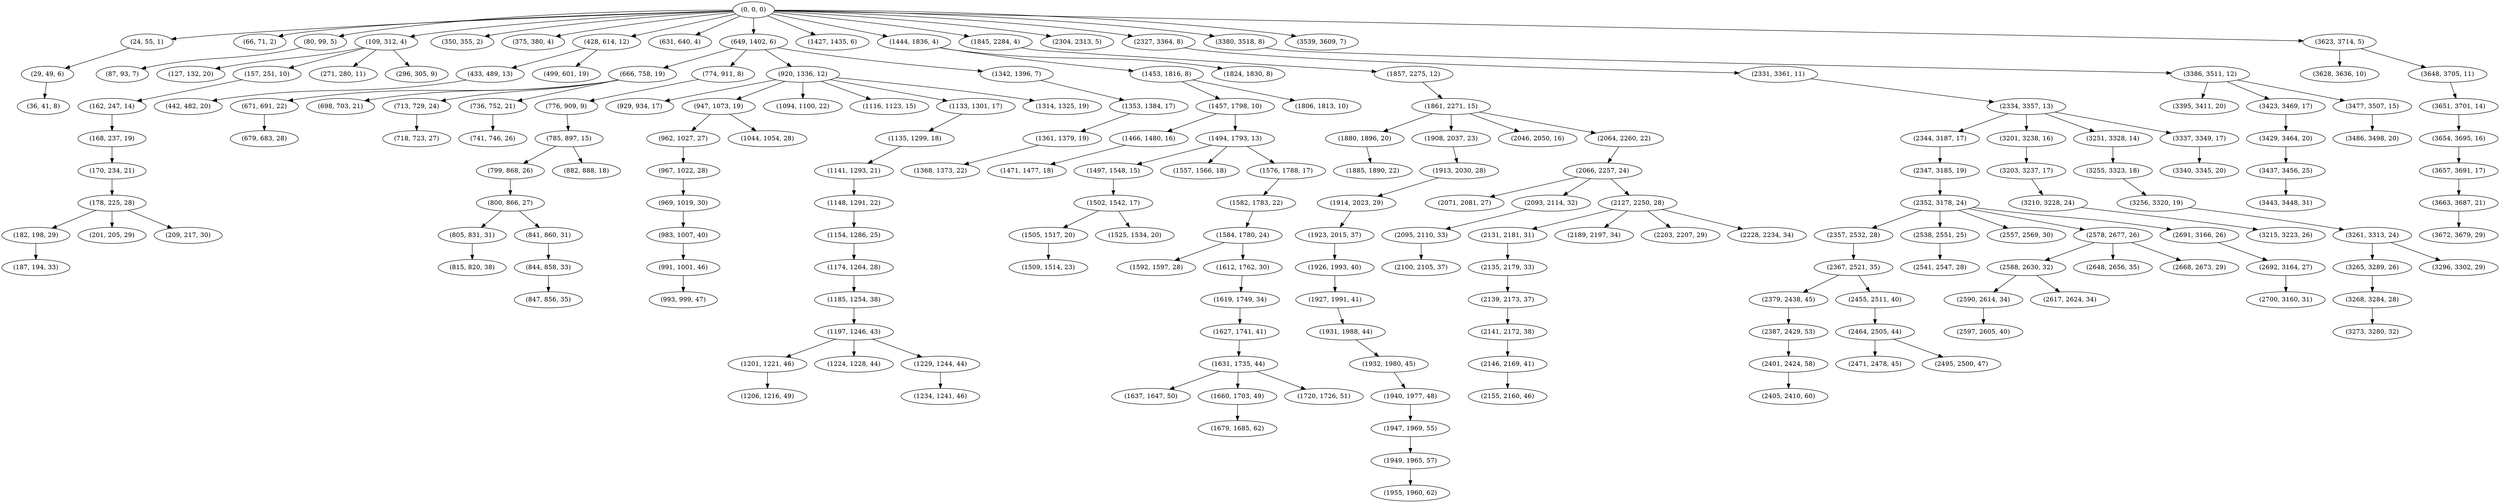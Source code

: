 digraph tree {
    "(0, 0, 0)";
    "(24, 55, 1)";
    "(29, 49, 6)";
    "(36, 41, 8)";
    "(66, 71, 2)";
    "(80, 99, 5)";
    "(87, 93, 7)";
    "(109, 312, 4)";
    "(127, 132, 20)";
    "(157, 251, 10)";
    "(162, 247, 14)";
    "(168, 237, 19)";
    "(170, 234, 21)";
    "(178, 225, 28)";
    "(182, 198, 29)";
    "(187, 194, 33)";
    "(201, 205, 29)";
    "(209, 217, 30)";
    "(271, 280, 11)";
    "(296, 305, 9)";
    "(350, 355, 2)";
    "(375, 380, 4)";
    "(428, 614, 12)";
    "(433, 489, 13)";
    "(442, 482, 20)";
    "(499, 601, 19)";
    "(631, 640, 4)";
    "(649, 1402, 6)";
    "(666, 758, 19)";
    "(671, 691, 22)";
    "(679, 683, 28)";
    "(698, 703, 21)";
    "(713, 729, 24)";
    "(718, 723, 27)";
    "(736, 752, 21)";
    "(741, 746, 26)";
    "(774, 911, 8)";
    "(776, 909, 9)";
    "(785, 897, 15)";
    "(799, 868, 26)";
    "(800, 866, 27)";
    "(805, 831, 31)";
    "(815, 820, 38)";
    "(841, 860, 31)";
    "(844, 858, 33)";
    "(847, 856, 35)";
    "(882, 888, 18)";
    "(920, 1336, 12)";
    "(929, 934, 17)";
    "(947, 1073, 19)";
    "(962, 1027, 27)";
    "(967, 1022, 28)";
    "(969, 1019, 30)";
    "(983, 1007, 40)";
    "(991, 1001, 46)";
    "(993, 999, 47)";
    "(1044, 1054, 28)";
    "(1094, 1100, 22)";
    "(1116, 1123, 15)";
    "(1133, 1301, 17)";
    "(1135, 1299, 18)";
    "(1141, 1293, 21)";
    "(1148, 1291, 22)";
    "(1154, 1286, 25)";
    "(1174, 1264, 28)";
    "(1185, 1254, 38)";
    "(1197, 1246, 43)";
    "(1201, 1221, 46)";
    "(1206, 1216, 49)";
    "(1224, 1228, 44)";
    "(1229, 1244, 44)";
    "(1234, 1241, 46)";
    "(1314, 1325, 19)";
    "(1342, 1396, 7)";
    "(1353, 1384, 17)";
    "(1361, 1379, 19)";
    "(1368, 1373, 22)";
    "(1427, 1435, 6)";
    "(1444, 1836, 4)";
    "(1453, 1816, 8)";
    "(1457, 1798, 10)";
    "(1466, 1480, 16)";
    "(1471, 1477, 18)";
    "(1494, 1793, 13)";
    "(1497, 1548, 15)";
    "(1502, 1542, 17)";
    "(1505, 1517, 20)";
    "(1509, 1514, 23)";
    "(1525, 1534, 20)";
    "(1557, 1566, 18)";
    "(1576, 1788, 17)";
    "(1582, 1783, 22)";
    "(1584, 1780, 24)";
    "(1592, 1597, 28)";
    "(1612, 1762, 30)";
    "(1619, 1749, 34)";
    "(1627, 1741, 41)";
    "(1631, 1735, 44)";
    "(1637, 1647, 50)";
    "(1660, 1703, 49)";
    "(1679, 1685, 62)";
    "(1720, 1726, 51)";
    "(1806, 1813, 10)";
    "(1824, 1830, 8)";
    "(1845, 2284, 4)";
    "(1857, 2275, 12)";
    "(1861, 2271, 15)";
    "(1880, 1896, 20)";
    "(1885, 1890, 22)";
    "(1908, 2037, 23)";
    "(1913, 2030, 28)";
    "(1914, 2023, 29)";
    "(1923, 2015, 37)";
    "(1926, 1993, 40)";
    "(1927, 1991, 41)";
    "(1931, 1988, 44)";
    "(1932, 1980, 45)";
    "(1940, 1977, 48)";
    "(1947, 1969, 55)";
    "(1949, 1965, 57)";
    "(1955, 1960, 62)";
    "(2046, 2050, 16)";
    "(2064, 2260, 22)";
    "(2066, 2257, 24)";
    "(2071, 2081, 27)";
    "(2093, 2114, 32)";
    "(2095, 2110, 33)";
    "(2100, 2105, 37)";
    "(2127, 2250, 28)";
    "(2131, 2181, 31)";
    "(2135, 2179, 33)";
    "(2139, 2173, 37)";
    "(2141, 2172, 38)";
    "(2146, 2169, 41)";
    "(2155, 2160, 46)";
    "(2189, 2197, 34)";
    "(2203, 2207, 29)";
    "(2228, 2234, 34)";
    "(2304, 2313, 5)";
    "(2327, 3364, 8)";
    "(2331, 3361, 11)";
    "(2334, 3357, 13)";
    "(2344, 3187, 17)";
    "(2347, 3185, 19)";
    "(2352, 3178, 24)";
    "(2357, 2532, 28)";
    "(2367, 2521, 35)";
    "(2379, 2438, 45)";
    "(2387, 2429, 53)";
    "(2401, 2424, 58)";
    "(2405, 2410, 60)";
    "(2455, 2511, 40)";
    "(2464, 2505, 44)";
    "(2471, 2478, 45)";
    "(2495, 2500, 47)";
    "(2538, 2551, 25)";
    "(2541, 2547, 28)";
    "(2557, 2569, 30)";
    "(2578, 2677, 26)";
    "(2588, 2630, 32)";
    "(2590, 2614, 34)";
    "(2597, 2605, 40)";
    "(2617, 2624, 34)";
    "(2648, 2656, 35)";
    "(2668, 2673, 29)";
    "(2691, 3166, 26)";
    "(2692, 3164, 27)";
    "(2700, 3160, 31)";
    "(3201, 3238, 16)";
    "(3203, 3237, 17)";
    "(3210, 3228, 24)";
    "(3215, 3223, 26)";
    "(3251, 3328, 14)";
    "(3255, 3323, 18)";
    "(3256, 3320, 19)";
    "(3261, 3313, 24)";
    "(3265, 3289, 26)";
    "(3268, 3284, 28)";
    "(3273, 3280, 32)";
    "(3296, 3302, 29)";
    "(3337, 3349, 17)";
    "(3340, 3345, 20)";
    "(3380, 3518, 8)";
    "(3386, 3511, 12)";
    "(3395, 3411, 20)";
    "(3423, 3469, 17)";
    "(3429, 3464, 20)";
    "(3437, 3456, 25)";
    "(3443, 3448, 31)";
    "(3477, 3507, 15)";
    "(3486, 3498, 20)";
    "(3539, 3609, 7)";
    "(3623, 3714, 5)";
    "(3628, 3636, 10)";
    "(3648, 3705, 11)";
    "(3651, 3701, 14)";
    "(3654, 3695, 16)";
    "(3657, 3691, 17)";
    "(3663, 3687, 21)";
    "(3672, 3679, 29)";
    "(0, 0, 0)" -> "(24, 55, 1)";
    "(0, 0, 0)" -> "(66, 71, 2)";
    "(0, 0, 0)" -> "(80, 99, 5)";
    "(0, 0, 0)" -> "(109, 312, 4)";
    "(0, 0, 0)" -> "(350, 355, 2)";
    "(0, 0, 0)" -> "(375, 380, 4)";
    "(0, 0, 0)" -> "(428, 614, 12)";
    "(0, 0, 0)" -> "(631, 640, 4)";
    "(0, 0, 0)" -> "(649, 1402, 6)";
    "(0, 0, 0)" -> "(1427, 1435, 6)";
    "(0, 0, 0)" -> "(1444, 1836, 4)";
    "(0, 0, 0)" -> "(1845, 2284, 4)";
    "(0, 0, 0)" -> "(2304, 2313, 5)";
    "(0, 0, 0)" -> "(2327, 3364, 8)";
    "(0, 0, 0)" -> "(3380, 3518, 8)";
    "(0, 0, 0)" -> "(3539, 3609, 7)";
    "(0, 0, 0)" -> "(3623, 3714, 5)";
    "(24, 55, 1)" -> "(29, 49, 6)";
    "(29, 49, 6)" -> "(36, 41, 8)";
    "(80, 99, 5)" -> "(87, 93, 7)";
    "(109, 312, 4)" -> "(127, 132, 20)";
    "(109, 312, 4)" -> "(157, 251, 10)";
    "(109, 312, 4)" -> "(271, 280, 11)";
    "(109, 312, 4)" -> "(296, 305, 9)";
    "(157, 251, 10)" -> "(162, 247, 14)";
    "(162, 247, 14)" -> "(168, 237, 19)";
    "(168, 237, 19)" -> "(170, 234, 21)";
    "(170, 234, 21)" -> "(178, 225, 28)";
    "(178, 225, 28)" -> "(182, 198, 29)";
    "(178, 225, 28)" -> "(201, 205, 29)";
    "(178, 225, 28)" -> "(209, 217, 30)";
    "(182, 198, 29)" -> "(187, 194, 33)";
    "(428, 614, 12)" -> "(433, 489, 13)";
    "(428, 614, 12)" -> "(499, 601, 19)";
    "(433, 489, 13)" -> "(442, 482, 20)";
    "(649, 1402, 6)" -> "(666, 758, 19)";
    "(649, 1402, 6)" -> "(774, 911, 8)";
    "(649, 1402, 6)" -> "(920, 1336, 12)";
    "(649, 1402, 6)" -> "(1342, 1396, 7)";
    "(666, 758, 19)" -> "(671, 691, 22)";
    "(666, 758, 19)" -> "(698, 703, 21)";
    "(666, 758, 19)" -> "(713, 729, 24)";
    "(666, 758, 19)" -> "(736, 752, 21)";
    "(671, 691, 22)" -> "(679, 683, 28)";
    "(713, 729, 24)" -> "(718, 723, 27)";
    "(736, 752, 21)" -> "(741, 746, 26)";
    "(774, 911, 8)" -> "(776, 909, 9)";
    "(776, 909, 9)" -> "(785, 897, 15)";
    "(785, 897, 15)" -> "(799, 868, 26)";
    "(785, 897, 15)" -> "(882, 888, 18)";
    "(799, 868, 26)" -> "(800, 866, 27)";
    "(800, 866, 27)" -> "(805, 831, 31)";
    "(800, 866, 27)" -> "(841, 860, 31)";
    "(805, 831, 31)" -> "(815, 820, 38)";
    "(841, 860, 31)" -> "(844, 858, 33)";
    "(844, 858, 33)" -> "(847, 856, 35)";
    "(920, 1336, 12)" -> "(929, 934, 17)";
    "(920, 1336, 12)" -> "(947, 1073, 19)";
    "(920, 1336, 12)" -> "(1094, 1100, 22)";
    "(920, 1336, 12)" -> "(1116, 1123, 15)";
    "(920, 1336, 12)" -> "(1133, 1301, 17)";
    "(920, 1336, 12)" -> "(1314, 1325, 19)";
    "(947, 1073, 19)" -> "(962, 1027, 27)";
    "(947, 1073, 19)" -> "(1044, 1054, 28)";
    "(962, 1027, 27)" -> "(967, 1022, 28)";
    "(967, 1022, 28)" -> "(969, 1019, 30)";
    "(969, 1019, 30)" -> "(983, 1007, 40)";
    "(983, 1007, 40)" -> "(991, 1001, 46)";
    "(991, 1001, 46)" -> "(993, 999, 47)";
    "(1133, 1301, 17)" -> "(1135, 1299, 18)";
    "(1135, 1299, 18)" -> "(1141, 1293, 21)";
    "(1141, 1293, 21)" -> "(1148, 1291, 22)";
    "(1148, 1291, 22)" -> "(1154, 1286, 25)";
    "(1154, 1286, 25)" -> "(1174, 1264, 28)";
    "(1174, 1264, 28)" -> "(1185, 1254, 38)";
    "(1185, 1254, 38)" -> "(1197, 1246, 43)";
    "(1197, 1246, 43)" -> "(1201, 1221, 46)";
    "(1197, 1246, 43)" -> "(1224, 1228, 44)";
    "(1197, 1246, 43)" -> "(1229, 1244, 44)";
    "(1201, 1221, 46)" -> "(1206, 1216, 49)";
    "(1229, 1244, 44)" -> "(1234, 1241, 46)";
    "(1342, 1396, 7)" -> "(1353, 1384, 17)";
    "(1353, 1384, 17)" -> "(1361, 1379, 19)";
    "(1361, 1379, 19)" -> "(1368, 1373, 22)";
    "(1444, 1836, 4)" -> "(1453, 1816, 8)";
    "(1444, 1836, 4)" -> "(1824, 1830, 8)";
    "(1453, 1816, 8)" -> "(1457, 1798, 10)";
    "(1453, 1816, 8)" -> "(1806, 1813, 10)";
    "(1457, 1798, 10)" -> "(1466, 1480, 16)";
    "(1457, 1798, 10)" -> "(1494, 1793, 13)";
    "(1466, 1480, 16)" -> "(1471, 1477, 18)";
    "(1494, 1793, 13)" -> "(1497, 1548, 15)";
    "(1494, 1793, 13)" -> "(1557, 1566, 18)";
    "(1494, 1793, 13)" -> "(1576, 1788, 17)";
    "(1497, 1548, 15)" -> "(1502, 1542, 17)";
    "(1502, 1542, 17)" -> "(1505, 1517, 20)";
    "(1502, 1542, 17)" -> "(1525, 1534, 20)";
    "(1505, 1517, 20)" -> "(1509, 1514, 23)";
    "(1576, 1788, 17)" -> "(1582, 1783, 22)";
    "(1582, 1783, 22)" -> "(1584, 1780, 24)";
    "(1584, 1780, 24)" -> "(1592, 1597, 28)";
    "(1584, 1780, 24)" -> "(1612, 1762, 30)";
    "(1612, 1762, 30)" -> "(1619, 1749, 34)";
    "(1619, 1749, 34)" -> "(1627, 1741, 41)";
    "(1627, 1741, 41)" -> "(1631, 1735, 44)";
    "(1631, 1735, 44)" -> "(1637, 1647, 50)";
    "(1631, 1735, 44)" -> "(1660, 1703, 49)";
    "(1631, 1735, 44)" -> "(1720, 1726, 51)";
    "(1660, 1703, 49)" -> "(1679, 1685, 62)";
    "(1845, 2284, 4)" -> "(1857, 2275, 12)";
    "(1857, 2275, 12)" -> "(1861, 2271, 15)";
    "(1861, 2271, 15)" -> "(1880, 1896, 20)";
    "(1861, 2271, 15)" -> "(1908, 2037, 23)";
    "(1861, 2271, 15)" -> "(2046, 2050, 16)";
    "(1861, 2271, 15)" -> "(2064, 2260, 22)";
    "(1880, 1896, 20)" -> "(1885, 1890, 22)";
    "(1908, 2037, 23)" -> "(1913, 2030, 28)";
    "(1913, 2030, 28)" -> "(1914, 2023, 29)";
    "(1914, 2023, 29)" -> "(1923, 2015, 37)";
    "(1923, 2015, 37)" -> "(1926, 1993, 40)";
    "(1926, 1993, 40)" -> "(1927, 1991, 41)";
    "(1927, 1991, 41)" -> "(1931, 1988, 44)";
    "(1931, 1988, 44)" -> "(1932, 1980, 45)";
    "(1932, 1980, 45)" -> "(1940, 1977, 48)";
    "(1940, 1977, 48)" -> "(1947, 1969, 55)";
    "(1947, 1969, 55)" -> "(1949, 1965, 57)";
    "(1949, 1965, 57)" -> "(1955, 1960, 62)";
    "(2064, 2260, 22)" -> "(2066, 2257, 24)";
    "(2066, 2257, 24)" -> "(2071, 2081, 27)";
    "(2066, 2257, 24)" -> "(2093, 2114, 32)";
    "(2066, 2257, 24)" -> "(2127, 2250, 28)";
    "(2093, 2114, 32)" -> "(2095, 2110, 33)";
    "(2095, 2110, 33)" -> "(2100, 2105, 37)";
    "(2127, 2250, 28)" -> "(2131, 2181, 31)";
    "(2127, 2250, 28)" -> "(2189, 2197, 34)";
    "(2127, 2250, 28)" -> "(2203, 2207, 29)";
    "(2127, 2250, 28)" -> "(2228, 2234, 34)";
    "(2131, 2181, 31)" -> "(2135, 2179, 33)";
    "(2135, 2179, 33)" -> "(2139, 2173, 37)";
    "(2139, 2173, 37)" -> "(2141, 2172, 38)";
    "(2141, 2172, 38)" -> "(2146, 2169, 41)";
    "(2146, 2169, 41)" -> "(2155, 2160, 46)";
    "(2327, 3364, 8)" -> "(2331, 3361, 11)";
    "(2331, 3361, 11)" -> "(2334, 3357, 13)";
    "(2334, 3357, 13)" -> "(2344, 3187, 17)";
    "(2334, 3357, 13)" -> "(3201, 3238, 16)";
    "(2334, 3357, 13)" -> "(3251, 3328, 14)";
    "(2334, 3357, 13)" -> "(3337, 3349, 17)";
    "(2344, 3187, 17)" -> "(2347, 3185, 19)";
    "(2347, 3185, 19)" -> "(2352, 3178, 24)";
    "(2352, 3178, 24)" -> "(2357, 2532, 28)";
    "(2352, 3178, 24)" -> "(2538, 2551, 25)";
    "(2352, 3178, 24)" -> "(2557, 2569, 30)";
    "(2352, 3178, 24)" -> "(2578, 2677, 26)";
    "(2352, 3178, 24)" -> "(2691, 3166, 26)";
    "(2357, 2532, 28)" -> "(2367, 2521, 35)";
    "(2367, 2521, 35)" -> "(2379, 2438, 45)";
    "(2367, 2521, 35)" -> "(2455, 2511, 40)";
    "(2379, 2438, 45)" -> "(2387, 2429, 53)";
    "(2387, 2429, 53)" -> "(2401, 2424, 58)";
    "(2401, 2424, 58)" -> "(2405, 2410, 60)";
    "(2455, 2511, 40)" -> "(2464, 2505, 44)";
    "(2464, 2505, 44)" -> "(2471, 2478, 45)";
    "(2464, 2505, 44)" -> "(2495, 2500, 47)";
    "(2538, 2551, 25)" -> "(2541, 2547, 28)";
    "(2578, 2677, 26)" -> "(2588, 2630, 32)";
    "(2578, 2677, 26)" -> "(2648, 2656, 35)";
    "(2578, 2677, 26)" -> "(2668, 2673, 29)";
    "(2588, 2630, 32)" -> "(2590, 2614, 34)";
    "(2588, 2630, 32)" -> "(2617, 2624, 34)";
    "(2590, 2614, 34)" -> "(2597, 2605, 40)";
    "(2691, 3166, 26)" -> "(2692, 3164, 27)";
    "(2692, 3164, 27)" -> "(2700, 3160, 31)";
    "(3201, 3238, 16)" -> "(3203, 3237, 17)";
    "(3203, 3237, 17)" -> "(3210, 3228, 24)";
    "(3210, 3228, 24)" -> "(3215, 3223, 26)";
    "(3251, 3328, 14)" -> "(3255, 3323, 18)";
    "(3255, 3323, 18)" -> "(3256, 3320, 19)";
    "(3256, 3320, 19)" -> "(3261, 3313, 24)";
    "(3261, 3313, 24)" -> "(3265, 3289, 26)";
    "(3261, 3313, 24)" -> "(3296, 3302, 29)";
    "(3265, 3289, 26)" -> "(3268, 3284, 28)";
    "(3268, 3284, 28)" -> "(3273, 3280, 32)";
    "(3337, 3349, 17)" -> "(3340, 3345, 20)";
    "(3380, 3518, 8)" -> "(3386, 3511, 12)";
    "(3386, 3511, 12)" -> "(3395, 3411, 20)";
    "(3386, 3511, 12)" -> "(3423, 3469, 17)";
    "(3386, 3511, 12)" -> "(3477, 3507, 15)";
    "(3423, 3469, 17)" -> "(3429, 3464, 20)";
    "(3429, 3464, 20)" -> "(3437, 3456, 25)";
    "(3437, 3456, 25)" -> "(3443, 3448, 31)";
    "(3477, 3507, 15)" -> "(3486, 3498, 20)";
    "(3623, 3714, 5)" -> "(3628, 3636, 10)";
    "(3623, 3714, 5)" -> "(3648, 3705, 11)";
    "(3648, 3705, 11)" -> "(3651, 3701, 14)";
    "(3651, 3701, 14)" -> "(3654, 3695, 16)";
    "(3654, 3695, 16)" -> "(3657, 3691, 17)";
    "(3657, 3691, 17)" -> "(3663, 3687, 21)";
    "(3663, 3687, 21)" -> "(3672, 3679, 29)";
}
